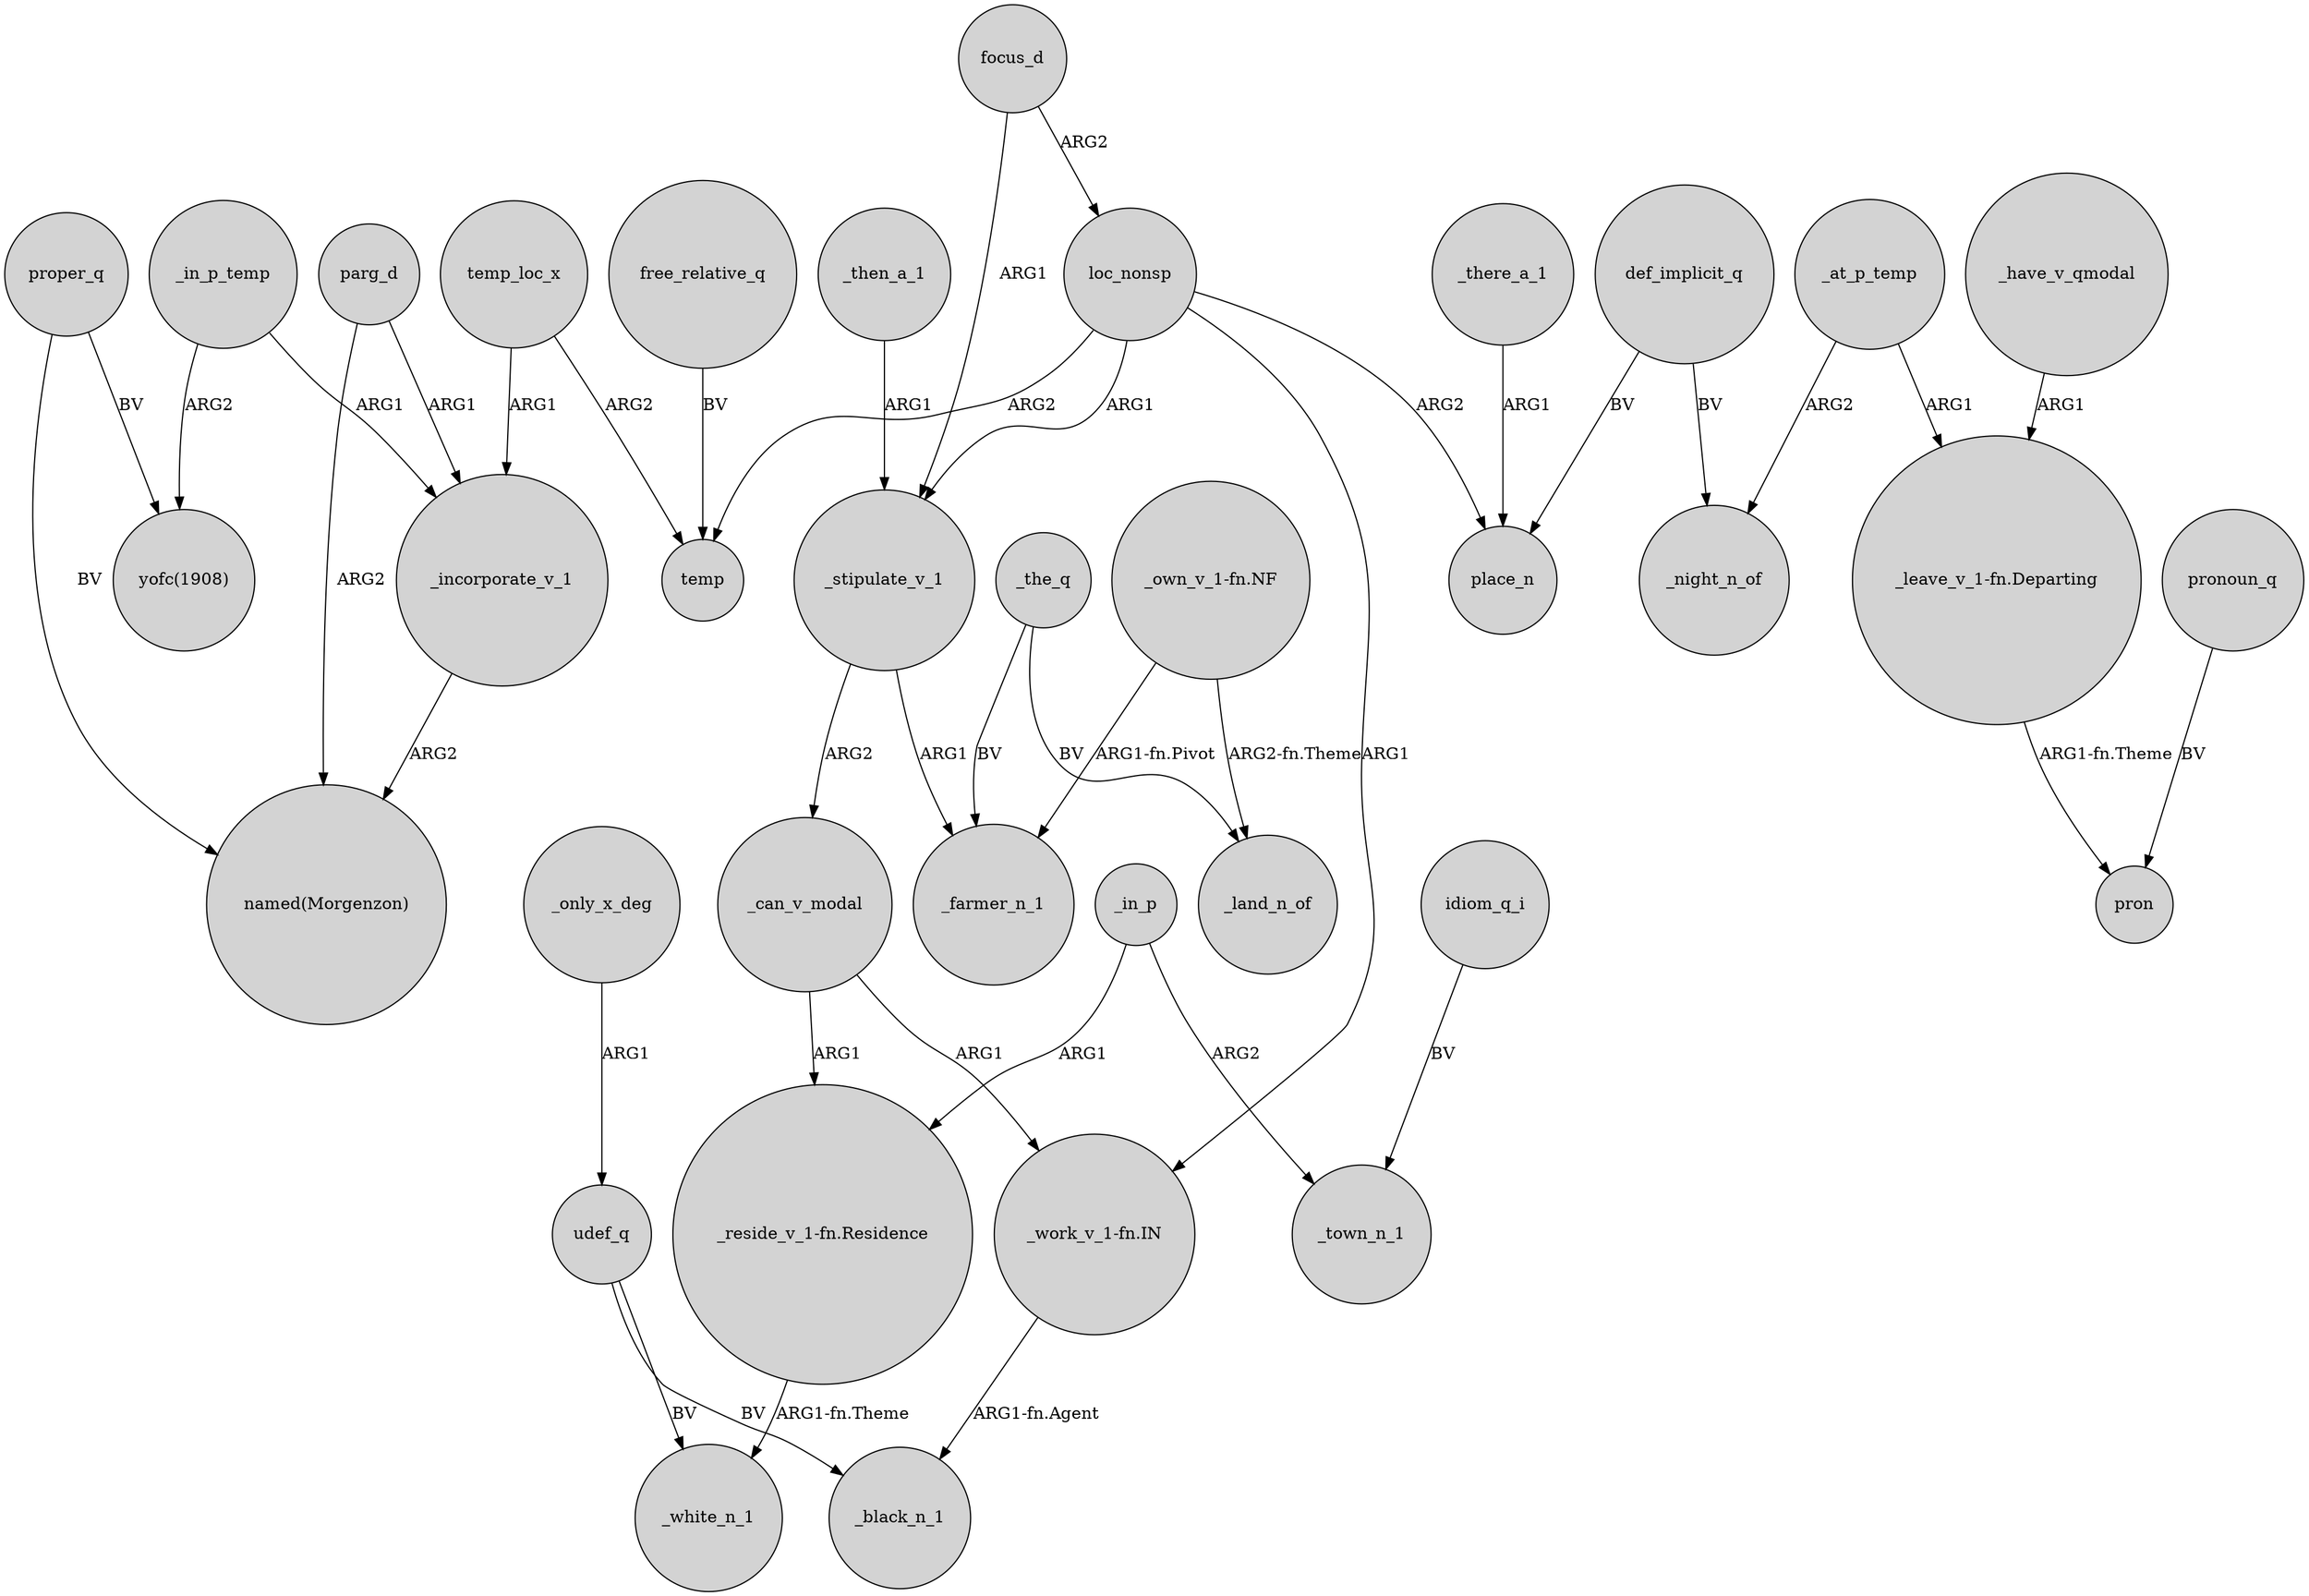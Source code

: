 digraph {
	node [shape=circle style=filled]
	parg_d -> "named(Morgenzon)" [label=ARG2]
	_only_x_deg -> udef_q [label=ARG1]
	focus_d -> loc_nonsp [label=ARG2]
	def_implicit_q -> _night_n_of [label=BV]
	focus_d -> _stipulate_v_1 [label=ARG1]
	_in_p -> "_reside_v_1-fn.Residence" [label=ARG1]
	idiom_q_i -> _town_n_1 [label=BV]
	_the_q -> _farmer_n_1 [label=BV]
	udef_q -> _white_n_1 [label=BV]
	_can_v_modal -> "_reside_v_1-fn.Residence" [label=ARG1]
	"_leave_v_1-fn.Departing" -> pron [label="ARG1-fn.Theme"]
	def_implicit_q -> place_n [label=BV]
	proper_q -> "named(Morgenzon)" [label=BV]
	proper_q -> "yofc(1908)" [label=BV]
	_have_v_qmodal -> "_leave_v_1-fn.Departing" [label=ARG1]
	"_own_v_1-fn.NF" -> _farmer_n_1 [label="ARG1-fn.Pivot"]
	parg_d -> _incorporate_v_1 [label=ARG1]
	_in_p -> _town_n_1 [label=ARG2]
	_stipulate_v_1 -> _can_v_modal [label=ARG2]
	_the_q -> _land_n_of [label=BV]
	pronoun_q -> pron [label=BV]
	_stipulate_v_1 -> _farmer_n_1 [label=ARG1]
	temp_loc_x -> temp [label=ARG2]
	loc_nonsp -> temp [label=ARG2]
	_in_p_temp -> "yofc(1908)" [label=ARG2]
	_then_a_1 -> _stipulate_v_1 [label=ARG1]
	udef_q -> _black_n_1 [label=BV]
	_in_p_temp -> _incorporate_v_1 [label=ARG1]
	_at_p_temp -> _night_n_of [label=ARG2]
	"_work_v_1-fn.IN" -> _black_n_1 [label="ARG1-fn.Agent"]
	_at_p_temp -> "_leave_v_1-fn.Departing" [label=ARG1]
	loc_nonsp -> place_n [label=ARG2]
	"_reside_v_1-fn.Residence" -> _white_n_1 [label="ARG1-fn.Theme"]
	loc_nonsp -> "_work_v_1-fn.IN" [label=ARG1]
	_can_v_modal -> "_work_v_1-fn.IN" [label=ARG1]
	_there_a_1 -> place_n [label=ARG1]
	loc_nonsp -> _stipulate_v_1 [label=ARG1]
	"_own_v_1-fn.NF" -> _land_n_of [label="ARG2-fn.Theme"]
	free_relative_q -> temp [label=BV]
	_incorporate_v_1 -> "named(Morgenzon)" [label=ARG2]
	temp_loc_x -> _incorporate_v_1 [label=ARG1]
}

